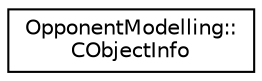 digraph "Graphical Class Hierarchy"
{
  edge [fontname="Helvetica",fontsize="10",labelfontname="Helvetica",labelfontsize="10"];
  node [fontname="Helvetica",fontsize="10",shape=record];
  rankdir="LR";
  Node0 [label="OpponentModelling::\lCObjectInfo",height=0.2,width=0.4,color="black", fillcolor="white", style="filled",URL="$structOpponentModelling_1_1CObjectInfo.html",tooltip="Unit database keystone. Every unit in our opponent model is stored as CObjectInfo object..."];
}
